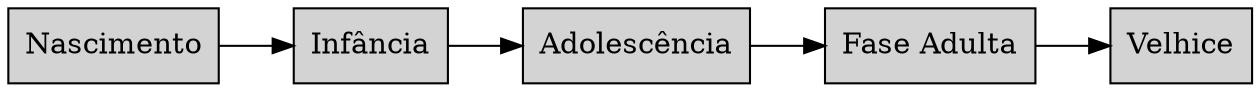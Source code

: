 /*  Este arquivo pode ser utilizado para geração de gráficos.
http://www.graphviz.org/Gallery.php
Para compilar execute:
  dot -O -T png
*/

digraph G {
  rankdir="LR"
  node[shape=box, style=filled]
  //labelloc=top;
  //labeljust=right;
  //label="Estilo enfrentamento"

  antes[label="Nascimento"];
  infancia[label="Infância"];
  adolescencia[label="Adolescência"];
  adulta[label="Fase Adulta"];
  velhice[label="Velhice"];

  antes->infancia->adolescencia->adulta->velhice;

}
